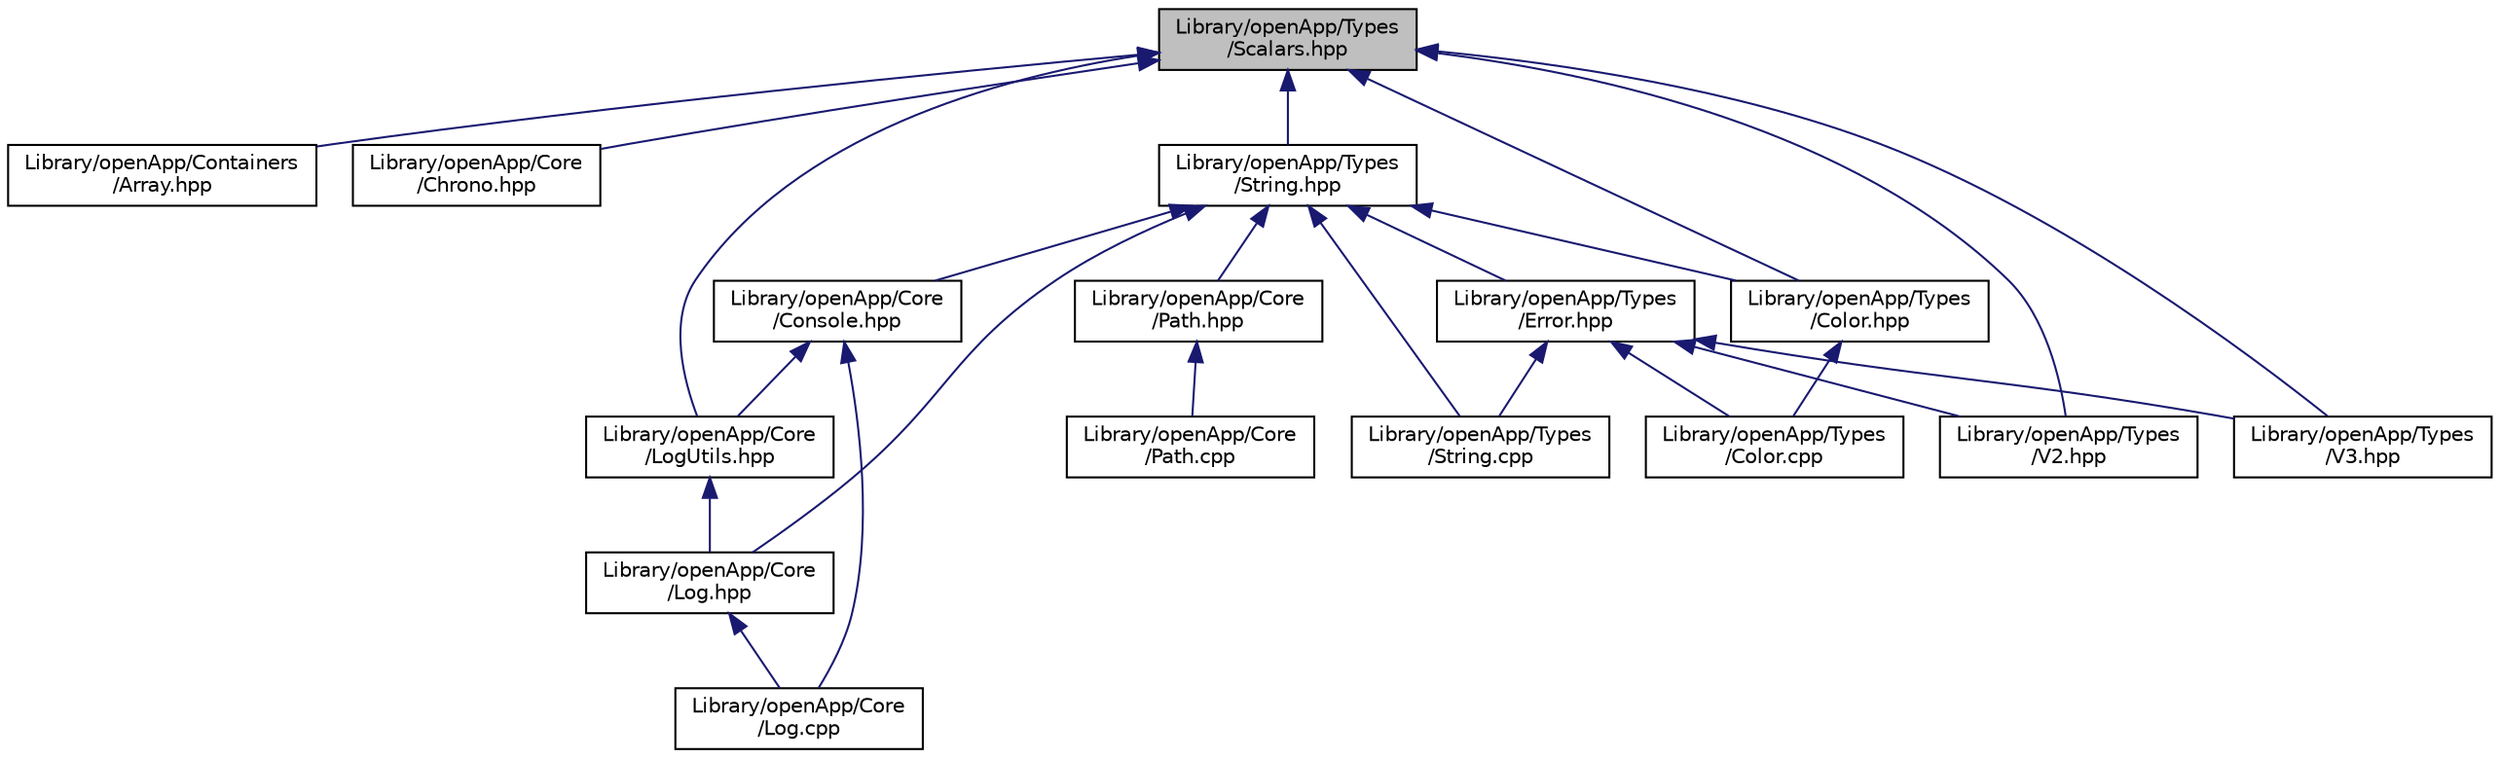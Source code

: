 digraph "Library/openApp/Types/Scalars.hpp"
{
  edge [fontname="Helvetica",fontsize="10",labelfontname="Helvetica",labelfontsize="10"];
  node [fontname="Helvetica",fontsize="10",shape=record];
  Node2 [label="Library/openApp/Types\l/Scalars.hpp",height=0.2,width=0.4,color="black", fillcolor="grey75", style="filled", fontcolor="black"];
  Node2 -> Node3 [dir="back",color="midnightblue",fontsize="10",style="solid",fontname="Helvetica"];
  Node3 [label="Library/openApp/Containers\l/Array.hpp",height=0.2,width=0.4,color="black", fillcolor="white", style="filled",URL="$_array_8hpp.html"];
  Node2 -> Node4 [dir="back",color="midnightblue",fontsize="10",style="solid",fontname="Helvetica"];
  Node4 [label="Library/openApp/Core\l/Chrono.hpp",height=0.2,width=0.4,color="black", fillcolor="white", style="filled",URL="$_chrono_8hpp.html"];
  Node2 -> Node5 [dir="back",color="midnightblue",fontsize="10",style="solid",fontname="Helvetica"];
  Node5 [label="Library/openApp/Core\l/LogUtils.hpp",height=0.2,width=0.4,color="black", fillcolor="white", style="filled",URL="$_log_utils_8hpp.html"];
  Node5 -> Node6 [dir="back",color="midnightblue",fontsize="10",style="solid",fontname="Helvetica"];
  Node6 [label="Library/openApp/Core\l/Log.hpp",height=0.2,width=0.4,color="black", fillcolor="white", style="filled",URL="$_log_8hpp.html"];
  Node6 -> Node7 [dir="back",color="midnightblue",fontsize="10",style="solid",fontname="Helvetica"];
  Node7 [label="Library/openApp/Core\l/Log.cpp",height=0.2,width=0.4,color="black", fillcolor="white", style="filled",URL="$_log_8cpp.html"];
  Node2 -> Node8 [dir="back",color="midnightblue",fontsize="10",style="solid",fontname="Helvetica"];
  Node8 [label="Library/openApp/Types\l/Color.hpp",height=0.2,width=0.4,color="black", fillcolor="white", style="filled",URL="$_color_8hpp.html"];
  Node8 -> Node9 [dir="back",color="midnightblue",fontsize="10",style="solid",fontname="Helvetica"];
  Node9 [label="Library/openApp/Types\l/Color.cpp",height=0.2,width=0.4,color="black", fillcolor="white", style="filled",URL="$_color_8cpp.html"];
  Node2 -> Node10 [dir="back",color="midnightblue",fontsize="10",style="solid",fontname="Helvetica"];
  Node10 [label="Library/openApp/Types\l/String.hpp",height=0.2,width=0.4,color="black", fillcolor="white", style="filled",URL="$_string_8hpp.html"];
  Node10 -> Node11 [dir="back",color="midnightblue",fontsize="10",style="solid",fontname="Helvetica"];
  Node11 [label="Library/openApp/Core\l/Console.hpp",height=0.2,width=0.4,color="black", fillcolor="white", style="filled",URL="$_console_8hpp.html"];
  Node11 -> Node7 [dir="back",color="midnightblue",fontsize="10",style="solid",fontname="Helvetica"];
  Node11 -> Node5 [dir="back",color="midnightblue",fontsize="10",style="solid",fontname="Helvetica"];
  Node10 -> Node6 [dir="back",color="midnightblue",fontsize="10",style="solid",fontname="Helvetica"];
  Node10 -> Node12 [dir="back",color="midnightblue",fontsize="10",style="solid",fontname="Helvetica"];
  Node12 [label="Library/openApp/Core\l/Path.hpp",height=0.2,width=0.4,color="black", fillcolor="white", style="filled",URL="$_path_8hpp.html"];
  Node12 -> Node13 [dir="back",color="midnightblue",fontsize="10",style="solid",fontname="Helvetica"];
  Node13 [label="Library/openApp/Core\l/Path.cpp",height=0.2,width=0.4,color="black", fillcolor="white", style="filled",URL="$_path_8cpp.html"];
  Node10 -> Node8 [dir="back",color="midnightblue",fontsize="10",style="solid",fontname="Helvetica"];
  Node10 -> Node14 [dir="back",color="midnightblue",fontsize="10",style="solid",fontname="Helvetica"];
  Node14 [label="Library/openApp/Types\l/Error.hpp",height=0.2,width=0.4,color="black", fillcolor="white", style="filled",URL="$_error_8hpp.html"];
  Node14 -> Node9 [dir="back",color="midnightblue",fontsize="10",style="solid",fontname="Helvetica"];
  Node14 -> Node15 [dir="back",color="midnightblue",fontsize="10",style="solid",fontname="Helvetica"];
  Node15 [label="Library/openApp/Types\l/String.cpp",height=0.2,width=0.4,color="black", fillcolor="white", style="filled",URL="$_string_8cpp.html"];
  Node14 -> Node16 [dir="back",color="midnightblue",fontsize="10",style="solid",fontname="Helvetica"];
  Node16 [label="Library/openApp/Types\l/V2.hpp",height=0.2,width=0.4,color="black", fillcolor="white", style="filled",URL="$_v2_8hpp.html"];
  Node14 -> Node17 [dir="back",color="midnightblue",fontsize="10",style="solid",fontname="Helvetica"];
  Node17 [label="Library/openApp/Types\l/V3.hpp",height=0.2,width=0.4,color="black", fillcolor="white", style="filled",URL="$_v3_8hpp.html"];
  Node10 -> Node15 [dir="back",color="midnightblue",fontsize="10",style="solid",fontname="Helvetica"];
  Node2 -> Node16 [dir="back",color="midnightblue",fontsize="10",style="solid",fontname="Helvetica"];
  Node2 -> Node17 [dir="back",color="midnightblue",fontsize="10",style="solid",fontname="Helvetica"];
}
